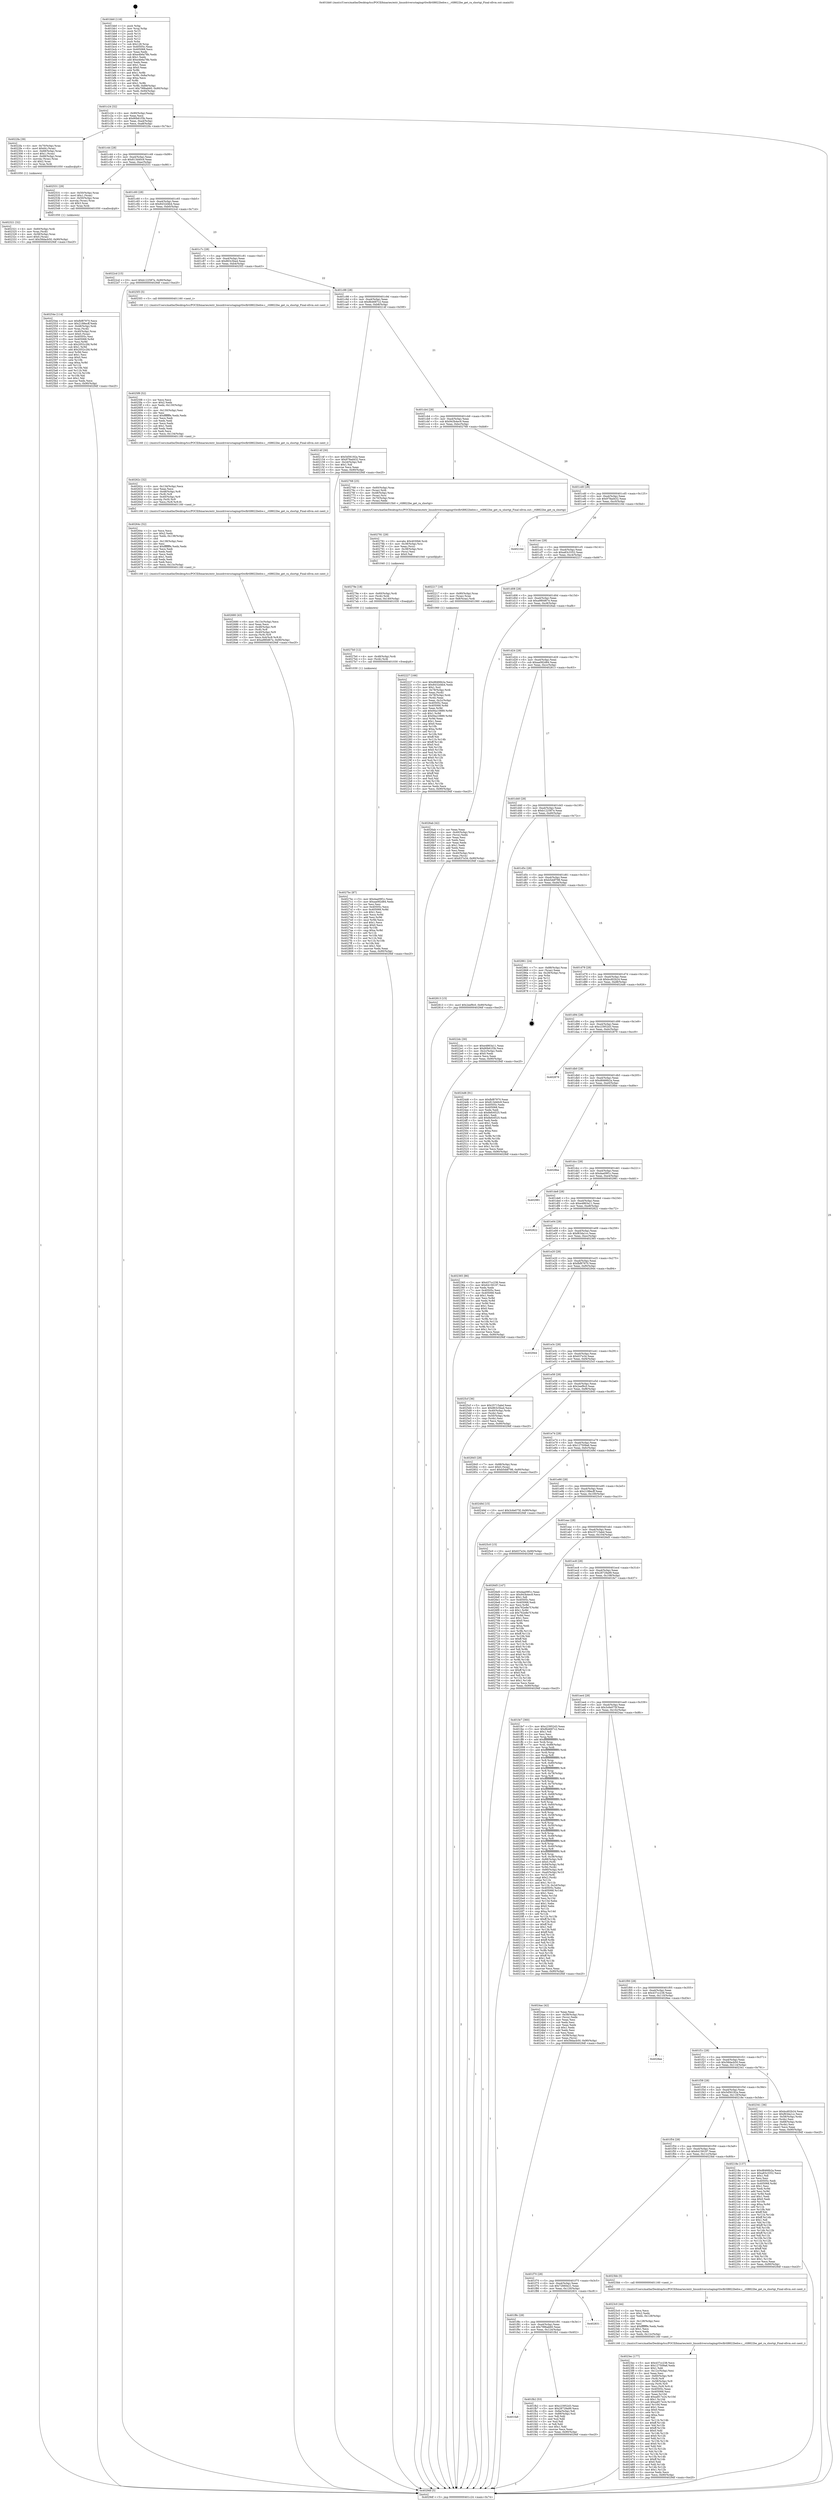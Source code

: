 digraph "0x401bb0" {
  label = "0x401bb0 (/mnt/c/Users/mathe/Desktop/tcc/POCII/binaries/extr_linuxdriversstagingrtlwifirtl8822behw.c__rtl8822be_get_ra_shortgi_Final-ollvm.out::main(0))"
  labelloc = "t"
  node[shape=record]

  Entry [label="",width=0.3,height=0.3,shape=circle,fillcolor=black,style=filled]
  "0x401c24" [label="{
     0x401c24 [32]\l
     | [instrs]\l
     &nbsp;&nbsp;0x401c24 \<+6\>: mov -0x90(%rbp),%eax\l
     &nbsp;&nbsp;0x401c2a \<+2\>: mov %eax,%ecx\l
     &nbsp;&nbsp;0x401c2c \<+6\>: sub $0x80b61f3b,%ecx\l
     &nbsp;&nbsp;0x401c32 \<+6\>: mov %eax,-0xa4(%rbp)\l
     &nbsp;&nbsp;0x401c38 \<+6\>: mov %ecx,-0xa8(%rbp)\l
     &nbsp;&nbsp;0x401c3e \<+6\>: je 00000000004022fa \<main+0x74a\>\l
  }"]
  "0x4022fa" [label="{
     0x4022fa [39]\l
     | [instrs]\l
     &nbsp;&nbsp;0x4022fa \<+4\>: mov -0x70(%rbp),%rax\l
     &nbsp;&nbsp;0x4022fe \<+6\>: movl $0x64,(%rax)\l
     &nbsp;&nbsp;0x402304 \<+4\>: mov -0x68(%rbp),%rax\l
     &nbsp;&nbsp;0x402308 \<+6\>: movl $0x1,(%rax)\l
     &nbsp;&nbsp;0x40230e \<+4\>: mov -0x68(%rbp),%rax\l
     &nbsp;&nbsp;0x402312 \<+3\>: movslq (%rax),%rax\l
     &nbsp;&nbsp;0x402315 \<+4\>: shl $0x2,%rax\l
     &nbsp;&nbsp;0x402319 \<+3\>: mov %rax,%rdi\l
     &nbsp;&nbsp;0x40231c \<+5\>: call 0000000000401050 \<malloc@plt\>\l
     | [calls]\l
     &nbsp;&nbsp;0x401050 \{1\} (unknown)\l
  }"]
  "0x401c44" [label="{
     0x401c44 [28]\l
     | [instrs]\l
     &nbsp;&nbsp;0x401c44 \<+5\>: jmp 0000000000401c49 \<main+0x99\>\l
     &nbsp;&nbsp;0x401c49 \<+6\>: mov -0xa4(%rbp),%eax\l
     &nbsp;&nbsp;0x401c4f \<+5\>: sub $0x813d40c9,%eax\l
     &nbsp;&nbsp;0x401c54 \<+6\>: mov %eax,-0xac(%rbp)\l
     &nbsp;&nbsp;0x401c5a \<+6\>: je 0000000000402531 \<main+0x981\>\l
  }"]
  Exit [label="",width=0.3,height=0.3,shape=circle,fillcolor=black,style=filled,peripheries=2]
  "0x402531" [label="{
     0x402531 [29]\l
     | [instrs]\l
     &nbsp;&nbsp;0x402531 \<+4\>: mov -0x50(%rbp),%rax\l
     &nbsp;&nbsp;0x402535 \<+6\>: movl $0x1,(%rax)\l
     &nbsp;&nbsp;0x40253b \<+4\>: mov -0x50(%rbp),%rax\l
     &nbsp;&nbsp;0x40253f \<+3\>: movslq (%rax),%rax\l
     &nbsp;&nbsp;0x402542 \<+4\>: shl $0x3,%rax\l
     &nbsp;&nbsp;0x402546 \<+3\>: mov %rax,%rdi\l
     &nbsp;&nbsp;0x402549 \<+5\>: call 0000000000401050 \<malloc@plt\>\l
     | [calls]\l
     &nbsp;&nbsp;0x401050 \{1\} (unknown)\l
  }"]
  "0x401c60" [label="{
     0x401c60 [28]\l
     | [instrs]\l
     &nbsp;&nbsp;0x401c60 \<+5\>: jmp 0000000000401c65 \<main+0xb5\>\l
     &nbsp;&nbsp;0x401c65 \<+6\>: mov -0xa4(%rbp),%eax\l
     &nbsp;&nbsp;0x401c6b \<+5\>: sub $0x8432d4b4,%eax\l
     &nbsp;&nbsp;0x401c70 \<+6\>: mov %eax,-0xb0(%rbp)\l
     &nbsp;&nbsp;0x401c76 \<+6\>: je 00000000004022cd \<main+0x71d\>\l
  }"]
  "0x4027bc" [label="{
     0x4027bc [87]\l
     | [instrs]\l
     &nbsp;&nbsp;0x4027bc \<+5\>: mov $0xdaa09f1c,%eax\l
     &nbsp;&nbsp;0x4027c1 \<+5\>: mov $0xaa082d84,%edx\l
     &nbsp;&nbsp;0x4027c6 \<+2\>: xor %esi,%esi\l
     &nbsp;&nbsp;0x4027c8 \<+7\>: mov 0x40505c,%ecx\l
     &nbsp;&nbsp;0x4027cf \<+8\>: mov 0x405068,%r8d\l
     &nbsp;&nbsp;0x4027d7 \<+3\>: sub $0x1,%esi\l
     &nbsp;&nbsp;0x4027da \<+3\>: mov %ecx,%r9d\l
     &nbsp;&nbsp;0x4027dd \<+3\>: add %esi,%r9d\l
     &nbsp;&nbsp;0x4027e0 \<+4\>: imul %r9d,%ecx\l
     &nbsp;&nbsp;0x4027e4 \<+3\>: and $0x1,%ecx\l
     &nbsp;&nbsp;0x4027e7 \<+3\>: cmp $0x0,%ecx\l
     &nbsp;&nbsp;0x4027ea \<+4\>: sete %r10b\l
     &nbsp;&nbsp;0x4027ee \<+4\>: cmp $0xa,%r8d\l
     &nbsp;&nbsp;0x4027f2 \<+4\>: setl %r11b\l
     &nbsp;&nbsp;0x4027f6 \<+3\>: mov %r10b,%bl\l
     &nbsp;&nbsp;0x4027f9 \<+3\>: and %r11b,%bl\l
     &nbsp;&nbsp;0x4027fc \<+3\>: xor %r11b,%r10b\l
     &nbsp;&nbsp;0x4027ff \<+3\>: or %r10b,%bl\l
     &nbsp;&nbsp;0x402802 \<+3\>: test $0x1,%bl\l
     &nbsp;&nbsp;0x402805 \<+3\>: cmovne %edx,%eax\l
     &nbsp;&nbsp;0x402808 \<+6\>: mov %eax,-0x90(%rbp)\l
     &nbsp;&nbsp;0x40280e \<+5\>: jmp 00000000004029df \<main+0xe2f\>\l
  }"]
  "0x4022cd" [label="{
     0x4022cd [15]\l
     | [instrs]\l
     &nbsp;&nbsp;0x4022cd \<+10\>: movl $0xb122587e,-0x90(%rbp)\l
     &nbsp;&nbsp;0x4022d7 \<+5\>: jmp 00000000004029df \<main+0xe2f\>\l
  }"]
  "0x401c7c" [label="{
     0x401c7c [28]\l
     | [instrs]\l
     &nbsp;&nbsp;0x401c7c \<+5\>: jmp 0000000000401c81 \<main+0xd1\>\l
     &nbsp;&nbsp;0x401c81 \<+6\>: mov -0xa4(%rbp),%eax\l
     &nbsp;&nbsp;0x401c87 \<+5\>: sub $0x863c5ba4,%eax\l
     &nbsp;&nbsp;0x401c8c \<+6\>: mov %eax,-0xb4(%rbp)\l
     &nbsp;&nbsp;0x401c92 \<+6\>: je 00000000004025f3 \<main+0xa43\>\l
  }"]
  "0x4027b0" [label="{
     0x4027b0 [12]\l
     | [instrs]\l
     &nbsp;&nbsp;0x4027b0 \<+4\>: mov -0x48(%rbp),%rdi\l
     &nbsp;&nbsp;0x4027b4 \<+3\>: mov (%rdi),%rdi\l
     &nbsp;&nbsp;0x4027b7 \<+5\>: call 0000000000401030 \<free@plt\>\l
     | [calls]\l
     &nbsp;&nbsp;0x401030 \{1\} (unknown)\l
  }"]
  "0x4025f3" [label="{
     0x4025f3 [5]\l
     | [instrs]\l
     &nbsp;&nbsp;0x4025f3 \<+5\>: call 0000000000401160 \<next_i\>\l
     | [calls]\l
     &nbsp;&nbsp;0x401160 \{1\} (/mnt/c/Users/mathe/Desktop/tcc/POCII/binaries/extr_linuxdriversstagingrtlwifirtl8822behw.c__rtl8822be_get_ra_shortgi_Final-ollvm.out::next_i)\l
  }"]
  "0x401c98" [label="{
     0x401c98 [28]\l
     | [instrs]\l
     &nbsp;&nbsp;0x401c98 \<+5\>: jmp 0000000000401c9d \<main+0xed\>\l
     &nbsp;&nbsp;0x401c9d \<+6\>: mov -0xa4(%rbp),%eax\l
     &nbsp;&nbsp;0x401ca3 \<+5\>: sub $0x8b4687c2,%eax\l
     &nbsp;&nbsp;0x401ca8 \<+6\>: mov %eax,-0xb8(%rbp)\l
     &nbsp;&nbsp;0x401cae \<+6\>: je 000000000040214f \<main+0x59f\>\l
  }"]
  "0x40279e" [label="{
     0x40279e [18]\l
     | [instrs]\l
     &nbsp;&nbsp;0x40279e \<+4\>: mov -0x60(%rbp),%rdi\l
     &nbsp;&nbsp;0x4027a2 \<+3\>: mov (%rdi),%rdi\l
     &nbsp;&nbsp;0x4027a5 \<+6\>: mov %eax,-0x140(%rbp)\l
     &nbsp;&nbsp;0x4027ab \<+5\>: call 0000000000401030 \<free@plt\>\l
     | [calls]\l
     &nbsp;&nbsp;0x401030 \{1\} (unknown)\l
  }"]
  "0x40214f" [label="{
     0x40214f [30]\l
     | [instrs]\l
     &nbsp;&nbsp;0x40214f \<+5\>: mov $0x5d56192a,%eax\l
     &nbsp;&nbsp;0x402154 \<+5\>: mov $0x978ad432,%ecx\l
     &nbsp;&nbsp;0x402159 \<+3\>: mov -0x2d(%rbp),%dl\l
     &nbsp;&nbsp;0x40215c \<+3\>: test $0x1,%dl\l
     &nbsp;&nbsp;0x40215f \<+3\>: cmovne %ecx,%eax\l
     &nbsp;&nbsp;0x402162 \<+6\>: mov %eax,-0x90(%rbp)\l
     &nbsp;&nbsp;0x402168 \<+5\>: jmp 00000000004029df \<main+0xe2f\>\l
  }"]
  "0x401cb4" [label="{
     0x401cb4 [28]\l
     | [instrs]\l
     &nbsp;&nbsp;0x401cb4 \<+5\>: jmp 0000000000401cb9 \<main+0x109\>\l
     &nbsp;&nbsp;0x401cb9 \<+6\>: mov -0xa4(%rbp),%eax\l
     &nbsp;&nbsp;0x401cbf \<+5\>: sub $0x943b4ec9,%eax\l
     &nbsp;&nbsp;0x401cc4 \<+6\>: mov %eax,-0xbc(%rbp)\l
     &nbsp;&nbsp;0x401cca \<+6\>: je 0000000000402768 \<main+0xbb8\>\l
  }"]
  "0x402781" [label="{
     0x402781 [29]\l
     | [instrs]\l
     &nbsp;&nbsp;0x402781 \<+10\>: movabs $0x4030b6,%rdi\l
     &nbsp;&nbsp;0x40278b \<+4\>: mov -0x38(%rbp),%rsi\l
     &nbsp;&nbsp;0x40278f \<+2\>: mov %eax,(%rsi)\l
     &nbsp;&nbsp;0x402791 \<+4\>: mov -0x38(%rbp),%rsi\l
     &nbsp;&nbsp;0x402795 \<+2\>: mov (%rsi),%esi\l
     &nbsp;&nbsp;0x402797 \<+2\>: mov $0x0,%al\l
     &nbsp;&nbsp;0x402799 \<+5\>: call 0000000000401040 \<printf@plt\>\l
     | [calls]\l
     &nbsp;&nbsp;0x401040 \{1\} (unknown)\l
  }"]
  "0x402768" [label="{
     0x402768 [25]\l
     | [instrs]\l
     &nbsp;&nbsp;0x402768 \<+4\>: mov -0x60(%rbp),%rax\l
     &nbsp;&nbsp;0x40276c \<+3\>: mov (%rax),%rdi\l
     &nbsp;&nbsp;0x40276f \<+4\>: mov -0x48(%rbp),%rax\l
     &nbsp;&nbsp;0x402773 \<+3\>: mov (%rax),%rsi\l
     &nbsp;&nbsp;0x402776 \<+4\>: mov -0x70(%rbp),%rax\l
     &nbsp;&nbsp;0x40277a \<+2\>: mov (%rax),%edx\l
     &nbsp;&nbsp;0x40277c \<+5\>: call 00000000004015b0 \<_rtl8822be_get_ra_shortgi\>\l
     | [calls]\l
     &nbsp;&nbsp;0x4015b0 \{1\} (/mnt/c/Users/mathe/Desktop/tcc/POCII/binaries/extr_linuxdriversstagingrtlwifirtl8822behw.c__rtl8822be_get_ra_shortgi_Final-ollvm.out::_rtl8822be_get_ra_shortgi)\l
  }"]
  "0x401cd0" [label="{
     0x401cd0 [28]\l
     | [instrs]\l
     &nbsp;&nbsp;0x401cd0 \<+5\>: jmp 0000000000401cd5 \<main+0x125\>\l
     &nbsp;&nbsp;0x401cd5 \<+6\>: mov -0xa4(%rbp),%eax\l
     &nbsp;&nbsp;0x401cdb \<+5\>: sub $0x978ad432,%eax\l
     &nbsp;&nbsp;0x401ce0 \<+6\>: mov %eax,-0xc0(%rbp)\l
     &nbsp;&nbsp;0x401ce6 \<+6\>: je 000000000040216d \<main+0x5bd\>\l
  }"]
  "0x402680" [label="{
     0x402680 [43]\l
     | [instrs]\l
     &nbsp;&nbsp;0x402680 \<+6\>: mov -0x13c(%rbp),%ecx\l
     &nbsp;&nbsp;0x402686 \<+3\>: imul %eax,%ecx\l
     &nbsp;&nbsp;0x402689 \<+4\>: mov -0x48(%rbp),%r8\l
     &nbsp;&nbsp;0x40268d \<+3\>: mov (%r8),%r8\l
     &nbsp;&nbsp;0x402690 \<+4\>: mov -0x40(%rbp),%r9\l
     &nbsp;&nbsp;0x402694 \<+3\>: movslq (%r9),%r9\l
     &nbsp;&nbsp;0x402697 \<+5\>: mov %ecx,0x4(%r8,%r9,8)\l
     &nbsp;&nbsp;0x40269c \<+10\>: movl $0xa980d67e,-0x90(%rbp)\l
     &nbsp;&nbsp;0x4026a6 \<+5\>: jmp 00000000004029df \<main+0xe2f\>\l
  }"]
  "0x40216d" [label="{
     0x40216d\l
  }", style=dashed]
  "0x401cec" [label="{
     0x401cec [28]\l
     | [instrs]\l
     &nbsp;&nbsp;0x401cec \<+5\>: jmp 0000000000401cf1 \<main+0x141\>\l
     &nbsp;&nbsp;0x401cf1 \<+6\>: mov -0xa4(%rbp),%eax\l
     &nbsp;&nbsp;0x401cf7 \<+5\>: sub $0xa83c3352,%eax\l
     &nbsp;&nbsp;0x401cfc \<+6\>: mov %eax,-0xc4(%rbp)\l
     &nbsp;&nbsp;0x401d02 \<+6\>: je 0000000000402217 \<main+0x667\>\l
  }"]
  "0x40264c" [label="{
     0x40264c [52]\l
     | [instrs]\l
     &nbsp;&nbsp;0x40264c \<+2\>: xor %ecx,%ecx\l
     &nbsp;&nbsp;0x40264e \<+5\>: mov $0x2,%edx\l
     &nbsp;&nbsp;0x402653 \<+6\>: mov %edx,-0x138(%rbp)\l
     &nbsp;&nbsp;0x402659 \<+1\>: cltd\l
     &nbsp;&nbsp;0x40265a \<+6\>: mov -0x138(%rbp),%esi\l
     &nbsp;&nbsp;0x402660 \<+2\>: idiv %esi\l
     &nbsp;&nbsp;0x402662 \<+6\>: imul $0xfffffffe,%edx,%edx\l
     &nbsp;&nbsp;0x402668 \<+2\>: mov %ecx,%edi\l
     &nbsp;&nbsp;0x40266a \<+2\>: sub %edx,%edi\l
     &nbsp;&nbsp;0x40266c \<+2\>: mov %ecx,%edx\l
     &nbsp;&nbsp;0x40266e \<+3\>: sub $0x1,%edx\l
     &nbsp;&nbsp;0x402671 \<+2\>: add %edx,%edi\l
     &nbsp;&nbsp;0x402673 \<+2\>: sub %edi,%ecx\l
     &nbsp;&nbsp;0x402675 \<+6\>: mov %ecx,-0x13c(%rbp)\l
     &nbsp;&nbsp;0x40267b \<+5\>: call 0000000000401160 \<next_i\>\l
     | [calls]\l
     &nbsp;&nbsp;0x401160 \{1\} (/mnt/c/Users/mathe/Desktop/tcc/POCII/binaries/extr_linuxdriversstagingrtlwifirtl8822behw.c__rtl8822be_get_ra_shortgi_Final-ollvm.out::next_i)\l
  }"]
  "0x402217" [label="{
     0x402217 [16]\l
     | [instrs]\l
     &nbsp;&nbsp;0x402217 \<+4\>: mov -0x80(%rbp),%rax\l
     &nbsp;&nbsp;0x40221b \<+3\>: mov (%rax),%rax\l
     &nbsp;&nbsp;0x40221e \<+4\>: mov 0x8(%rax),%rdi\l
     &nbsp;&nbsp;0x402222 \<+5\>: call 0000000000401060 \<atoi@plt\>\l
     | [calls]\l
     &nbsp;&nbsp;0x401060 \{1\} (unknown)\l
  }"]
  "0x401d08" [label="{
     0x401d08 [28]\l
     | [instrs]\l
     &nbsp;&nbsp;0x401d08 \<+5\>: jmp 0000000000401d0d \<main+0x15d\>\l
     &nbsp;&nbsp;0x401d0d \<+6\>: mov -0xa4(%rbp),%eax\l
     &nbsp;&nbsp;0x401d13 \<+5\>: sub $0xa980d67e,%eax\l
     &nbsp;&nbsp;0x401d18 \<+6\>: mov %eax,-0xc8(%rbp)\l
     &nbsp;&nbsp;0x401d1e \<+6\>: je 00000000004026ab \<main+0xafb\>\l
  }"]
  "0x40262c" [label="{
     0x40262c [32]\l
     | [instrs]\l
     &nbsp;&nbsp;0x40262c \<+6\>: mov -0x134(%rbp),%ecx\l
     &nbsp;&nbsp;0x402632 \<+3\>: imul %eax,%ecx\l
     &nbsp;&nbsp;0x402635 \<+4\>: mov -0x48(%rbp),%r8\l
     &nbsp;&nbsp;0x402639 \<+3\>: mov (%r8),%r8\l
     &nbsp;&nbsp;0x40263c \<+4\>: mov -0x40(%rbp),%r9\l
     &nbsp;&nbsp;0x402640 \<+3\>: movslq (%r9),%r9\l
     &nbsp;&nbsp;0x402643 \<+4\>: mov %ecx,(%r8,%r9,8)\l
     &nbsp;&nbsp;0x402647 \<+5\>: call 0000000000401160 \<next_i\>\l
     | [calls]\l
     &nbsp;&nbsp;0x401160 \{1\} (/mnt/c/Users/mathe/Desktop/tcc/POCII/binaries/extr_linuxdriversstagingrtlwifirtl8822behw.c__rtl8822be_get_ra_shortgi_Final-ollvm.out::next_i)\l
  }"]
  "0x4026ab" [label="{
     0x4026ab [42]\l
     | [instrs]\l
     &nbsp;&nbsp;0x4026ab \<+2\>: xor %eax,%eax\l
     &nbsp;&nbsp;0x4026ad \<+4\>: mov -0x40(%rbp),%rcx\l
     &nbsp;&nbsp;0x4026b1 \<+2\>: mov (%rcx),%edx\l
     &nbsp;&nbsp;0x4026b3 \<+2\>: mov %eax,%esi\l
     &nbsp;&nbsp;0x4026b5 \<+2\>: sub %edx,%esi\l
     &nbsp;&nbsp;0x4026b7 \<+2\>: mov %eax,%edx\l
     &nbsp;&nbsp;0x4026b9 \<+3\>: sub $0x1,%edx\l
     &nbsp;&nbsp;0x4026bc \<+2\>: add %edx,%esi\l
     &nbsp;&nbsp;0x4026be \<+2\>: sub %esi,%eax\l
     &nbsp;&nbsp;0x4026c0 \<+4\>: mov -0x40(%rbp),%rcx\l
     &nbsp;&nbsp;0x4026c4 \<+2\>: mov %eax,(%rcx)\l
     &nbsp;&nbsp;0x4026c6 \<+10\>: movl $0x637e34,-0x90(%rbp)\l
     &nbsp;&nbsp;0x4026d0 \<+5\>: jmp 00000000004029df \<main+0xe2f\>\l
  }"]
  "0x401d24" [label="{
     0x401d24 [28]\l
     | [instrs]\l
     &nbsp;&nbsp;0x401d24 \<+5\>: jmp 0000000000401d29 \<main+0x179\>\l
     &nbsp;&nbsp;0x401d29 \<+6\>: mov -0xa4(%rbp),%eax\l
     &nbsp;&nbsp;0x401d2f \<+5\>: sub $0xaa082d84,%eax\l
     &nbsp;&nbsp;0x401d34 \<+6\>: mov %eax,-0xcc(%rbp)\l
     &nbsp;&nbsp;0x401d3a \<+6\>: je 0000000000402813 \<main+0xc63\>\l
  }"]
  "0x4025f8" [label="{
     0x4025f8 [52]\l
     | [instrs]\l
     &nbsp;&nbsp;0x4025f8 \<+2\>: xor %ecx,%ecx\l
     &nbsp;&nbsp;0x4025fa \<+5\>: mov $0x2,%edx\l
     &nbsp;&nbsp;0x4025ff \<+6\>: mov %edx,-0x130(%rbp)\l
     &nbsp;&nbsp;0x402605 \<+1\>: cltd\l
     &nbsp;&nbsp;0x402606 \<+6\>: mov -0x130(%rbp),%esi\l
     &nbsp;&nbsp;0x40260c \<+2\>: idiv %esi\l
     &nbsp;&nbsp;0x40260e \<+6\>: imul $0xfffffffe,%edx,%edx\l
     &nbsp;&nbsp;0x402614 \<+2\>: mov %ecx,%edi\l
     &nbsp;&nbsp;0x402616 \<+2\>: sub %edx,%edi\l
     &nbsp;&nbsp;0x402618 \<+2\>: mov %ecx,%edx\l
     &nbsp;&nbsp;0x40261a \<+3\>: sub $0x1,%edx\l
     &nbsp;&nbsp;0x40261d \<+2\>: add %edx,%edi\l
     &nbsp;&nbsp;0x40261f \<+2\>: sub %edi,%ecx\l
     &nbsp;&nbsp;0x402621 \<+6\>: mov %ecx,-0x134(%rbp)\l
     &nbsp;&nbsp;0x402627 \<+5\>: call 0000000000401160 \<next_i\>\l
     | [calls]\l
     &nbsp;&nbsp;0x401160 \{1\} (/mnt/c/Users/mathe/Desktop/tcc/POCII/binaries/extr_linuxdriversstagingrtlwifirtl8822behw.c__rtl8822be_get_ra_shortgi_Final-ollvm.out::next_i)\l
  }"]
  "0x402813" [label="{
     0x402813 [15]\l
     | [instrs]\l
     &nbsp;&nbsp;0x402813 \<+10\>: movl $0x2eef9c0,-0x90(%rbp)\l
     &nbsp;&nbsp;0x40281d \<+5\>: jmp 00000000004029df \<main+0xe2f\>\l
  }"]
  "0x401d40" [label="{
     0x401d40 [28]\l
     | [instrs]\l
     &nbsp;&nbsp;0x401d40 \<+5\>: jmp 0000000000401d45 \<main+0x195\>\l
     &nbsp;&nbsp;0x401d45 \<+6\>: mov -0xa4(%rbp),%eax\l
     &nbsp;&nbsp;0x401d4b \<+5\>: sub $0xb122587e,%eax\l
     &nbsp;&nbsp;0x401d50 \<+6\>: mov %eax,-0xd0(%rbp)\l
     &nbsp;&nbsp;0x401d56 \<+6\>: je 00000000004022dc \<main+0x72c\>\l
  }"]
  "0x40254e" [label="{
     0x40254e [114]\l
     | [instrs]\l
     &nbsp;&nbsp;0x40254e \<+5\>: mov $0xfbf87970,%ecx\l
     &nbsp;&nbsp;0x402553 \<+5\>: mov $0x2188ecff,%edx\l
     &nbsp;&nbsp;0x402558 \<+4\>: mov -0x48(%rbp),%rdi\l
     &nbsp;&nbsp;0x40255c \<+3\>: mov %rax,(%rdi)\l
     &nbsp;&nbsp;0x40255f \<+4\>: mov -0x40(%rbp),%rax\l
     &nbsp;&nbsp;0x402563 \<+6\>: movl $0x0,(%rax)\l
     &nbsp;&nbsp;0x402569 \<+7\>: mov 0x40505c,%esi\l
     &nbsp;&nbsp;0x402570 \<+8\>: mov 0x405068,%r8d\l
     &nbsp;&nbsp;0x402578 \<+3\>: mov %esi,%r9d\l
     &nbsp;&nbsp;0x40257b \<+7\>: sub $0x2052c2fd,%r9d\l
     &nbsp;&nbsp;0x402582 \<+4\>: sub $0x1,%r9d\l
     &nbsp;&nbsp;0x402586 \<+7\>: add $0x2052c2fd,%r9d\l
     &nbsp;&nbsp;0x40258d \<+4\>: imul %r9d,%esi\l
     &nbsp;&nbsp;0x402591 \<+3\>: and $0x1,%esi\l
     &nbsp;&nbsp;0x402594 \<+3\>: cmp $0x0,%esi\l
     &nbsp;&nbsp;0x402597 \<+4\>: sete %r10b\l
     &nbsp;&nbsp;0x40259b \<+4\>: cmp $0xa,%r8d\l
     &nbsp;&nbsp;0x40259f \<+4\>: setl %r11b\l
     &nbsp;&nbsp;0x4025a3 \<+3\>: mov %r10b,%bl\l
     &nbsp;&nbsp;0x4025a6 \<+3\>: and %r11b,%bl\l
     &nbsp;&nbsp;0x4025a9 \<+3\>: xor %r11b,%r10b\l
     &nbsp;&nbsp;0x4025ac \<+3\>: or %r10b,%bl\l
     &nbsp;&nbsp;0x4025af \<+3\>: test $0x1,%bl\l
     &nbsp;&nbsp;0x4025b2 \<+3\>: cmovne %edx,%ecx\l
     &nbsp;&nbsp;0x4025b5 \<+6\>: mov %ecx,-0x90(%rbp)\l
     &nbsp;&nbsp;0x4025bb \<+5\>: jmp 00000000004029df \<main+0xe2f\>\l
  }"]
  "0x4022dc" [label="{
     0x4022dc [30]\l
     | [instrs]\l
     &nbsp;&nbsp;0x4022dc \<+5\>: mov $0xe4863a11,%eax\l
     &nbsp;&nbsp;0x4022e1 \<+5\>: mov $0x80b61f3b,%ecx\l
     &nbsp;&nbsp;0x4022e6 \<+3\>: mov -0x2c(%rbp),%edx\l
     &nbsp;&nbsp;0x4022e9 \<+3\>: cmp $0x0,%edx\l
     &nbsp;&nbsp;0x4022ec \<+3\>: cmove %ecx,%eax\l
     &nbsp;&nbsp;0x4022ef \<+6\>: mov %eax,-0x90(%rbp)\l
     &nbsp;&nbsp;0x4022f5 \<+5\>: jmp 00000000004029df \<main+0xe2f\>\l
  }"]
  "0x401d5c" [label="{
     0x401d5c [28]\l
     | [instrs]\l
     &nbsp;&nbsp;0x401d5c \<+5\>: jmp 0000000000401d61 \<main+0x1b1\>\l
     &nbsp;&nbsp;0x401d61 \<+6\>: mov -0xa4(%rbp),%eax\l
     &nbsp;&nbsp;0x401d67 \<+5\>: sub $0xb5ddf798,%eax\l
     &nbsp;&nbsp;0x401d6c \<+6\>: mov %eax,-0xd4(%rbp)\l
     &nbsp;&nbsp;0x401d72 \<+6\>: je 0000000000402861 \<main+0xcb1\>\l
  }"]
  "0x4023ec" [label="{
     0x4023ec [177]\l
     | [instrs]\l
     &nbsp;&nbsp;0x4023ec \<+5\>: mov $0x437cc238,%ecx\l
     &nbsp;&nbsp;0x4023f1 \<+5\>: mov $0x127509a6,%edx\l
     &nbsp;&nbsp;0x4023f6 \<+3\>: mov $0x1,%dil\l
     &nbsp;&nbsp;0x4023f9 \<+6\>: mov -0x12c(%rbp),%esi\l
     &nbsp;&nbsp;0x4023ff \<+3\>: imul %eax,%esi\l
     &nbsp;&nbsp;0x402402 \<+4\>: mov -0x60(%rbp),%r8\l
     &nbsp;&nbsp;0x402406 \<+3\>: mov (%r8),%r8\l
     &nbsp;&nbsp;0x402409 \<+4\>: mov -0x58(%rbp),%r9\l
     &nbsp;&nbsp;0x40240d \<+3\>: movslq (%r9),%r9\l
     &nbsp;&nbsp;0x402410 \<+4\>: mov %esi,(%r8,%r9,4)\l
     &nbsp;&nbsp;0x402414 \<+7\>: mov 0x40505c,%eax\l
     &nbsp;&nbsp;0x40241b \<+7\>: mov 0x405068,%esi\l
     &nbsp;&nbsp;0x402422 \<+3\>: mov %eax,%r10d\l
     &nbsp;&nbsp;0x402425 \<+7\>: add $0xadf17e24,%r10d\l
     &nbsp;&nbsp;0x40242c \<+4\>: sub $0x1,%r10d\l
     &nbsp;&nbsp;0x402430 \<+7\>: sub $0xadf17e24,%r10d\l
     &nbsp;&nbsp;0x402437 \<+4\>: imul %r10d,%eax\l
     &nbsp;&nbsp;0x40243b \<+3\>: and $0x1,%eax\l
     &nbsp;&nbsp;0x40243e \<+3\>: cmp $0x0,%eax\l
     &nbsp;&nbsp;0x402441 \<+4\>: sete %r11b\l
     &nbsp;&nbsp;0x402445 \<+3\>: cmp $0xa,%esi\l
     &nbsp;&nbsp;0x402448 \<+3\>: setl %bl\l
     &nbsp;&nbsp;0x40244b \<+3\>: mov %r11b,%r14b\l
     &nbsp;&nbsp;0x40244e \<+4\>: xor $0xff,%r14b\l
     &nbsp;&nbsp;0x402452 \<+3\>: mov %bl,%r15b\l
     &nbsp;&nbsp;0x402455 \<+4\>: xor $0xff,%r15b\l
     &nbsp;&nbsp;0x402459 \<+4\>: xor $0x0,%dil\l
     &nbsp;&nbsp;0x40245d \<+3\>: mov %r14b,%r12b\l
     &nbsp;&nbsp;0x402460 \<+4\>: and $0x0,%r12b\l
     &nbsp;&nbsp;0x402464 \<+3\>: and %dil,%r11b\l
     &nbsp;&nbsp;0x402467 \<+3\>: mov %r15b,%r13b\l
     &nbsp;&nbsp;0x40246a \<+4\>: and $0x0,%r13b\l
     &nbsp;&nbsp;0x40246e \<+3\>: and %dil,%bl\l
     &nbsp;&nbsp;0x402471 \<+3\>: or %r11b,%r12b\l
     &nbsp;&nbsp;0x402474 \<+3\>: or %bl,%r13b\l
     &nbsp;&nbsp;0x402477 \<+3\>: xor %r13b,%r12b\l
     &nbsp;&nbsp;0x40247a \<+3\>: or %r15b,%r14b\l
     &nbsp;&nbsp;0x40247d \<+4\>: xor $0xff,%r14b\l
     &nbsp;&nbsp;0x402481 \<+4\>: or $0x0,%dil\l
     &nbsp;&nbsp;0x402485 \<+3\>: and %dil,%r14b\l
     &nbsp;&nbsp;0x402488 \<+3\>: or %r14b,%r12b\l
     &nbsp;&nbsp;0x40248b \<+4\>: test $0x1,%r12b\l
     &nbsp;&nbsp;0x40248f \<+3\>: cmovne %edx,%ecx\l
     &nbsp;&nbsp;0x402492 \<+6\>: mov %ecx,-0x90(%rbp)\l
     &nbsp;&nbsp;0x402498 \<+5\>: jmp 00000000004029df \<main+0xe2f\>\l
  }"]
  "0x402861" [label="{
     0x402861 [24]\l
     | [instrs]\l
     &nbsp;&nbsp;0x402861 \<+7\>: mov -0x88(%rbp),%rax\l
     &nbsp;&nbsp;0x402868 \<+2\>: mov (%rax),%eax\l
     &nbsp;&nbsp;0x40286a \<+4\>: lea -0x28(%rbp),%rsp\l
     &nbsp;&nbsp;0x40286e \<+1\>: pop %rbx\l
     &nbsp;&nbsp;0x40286f \<+2\>: pop %r12\l
     &nbsp;&nbsp;0x402871 \<+2\>: pop %r13\l
     &nbsp;&nbsp;0x402873 \<+2\>: pop %r14\l
     &nbsp;&nbsp;0x402875 \<+2\>: pop %r15\l
     &nbsp;&nbsp;0x402877 \<+1\>: pop %rbp\l
     &nbsp;&nbsp;0x402878 \<+1\>: ret\l
  }"]
  "0x401d78" [label="{
     0x401d78 [28]\l
     | [instrs]\l
     &nbsp;&nbsp;0x401d78 \<+5\>: jmp 0000000000401d7d \<main+0x1cd\>\l
     &nbsp;&nbsp;0x401d7d \<+6\>: mov -0xa4(%rbp),%eax\l
     &nbsp;&nbsp;0x401d83 \<+5\>: sub $0xbcd02b24,%eax\l
     &nbsp;&nbsp;0x401d88 \<+6\>: mov %eax,-0xd8(%rbp)\l
     &nbsp;&nbsp;0x401d8e \<+6\>: je 00000000004024d6 \<main+0x926\>\l
  }"]
  "0x4023c0" [label="{
     0x4023c0 [44]\l
     | [instrs]\l
     &nbsp;&nbsp;0x4023c0 \<+2\>: xor %ecx,%ecx\l
     &nbsp;&nbsp;0x4023c2 \<+5\>: mov $0x2,%edx\l
     &nbsp;&nbsp;0x4023c7 \<+6\>: mov %edx,-0x128(%rbp)\l
     &nbsp;&nbsp;0x4023cd \<+1\>: cltd\l
     &nbsp;&nbsp;0x4023ce \<+6\>: mov -0x128(%rbp),%esi\l
     &nbsp;&nbsp;0x4023d4 \<+2\>: idiv %esi\l
     &nbsp;&nbsp;0x4023d6 \<+6\>: imul $0xfffffffe,%edx,%edx\l
     &nbsp;&nbsp;0x4023dc \<+3\>: sub $0x1,%ecx\l
     &nbsp;&nbsp;0x4023df \<+2\>: sub %ecx,%edx\l
     &nbsp;&nbsp;0x4023e1 \<+6\>: mov %edx,-0x12c(%rbp)\l
     &nbsp;&nbsp;0x4023e7 \<+5\>: call 0000000000401160 \<next_i\>\l
     | [calls]\l
     &nbsp;&nbsp;0x401160 \{1\} (/mnt/c/Users/mathe/Desktop/tcc/POCII/binaries/extr_linuxdriversstagingrtlwifirtl8822behw.c__rtl8822be_get_ra_shortgi_Final-ollvm.out::next_i)\l
  }"]
  "0x4024d6" [label="{
     0x4024d6 [91]\l
     | [instrs]\l
     &nbsp;&nbsp;0x4024d6 \<+5\>: mov $0xfbf87970,%eax\l
     &nbsp;&nbsp;0x4024db \<+5\>: mov $0x813d40c9,%ecx\l
     &nbsp;&nbsp;0x4024e0 \<+7\>: mov 0x40505c,%edx\l
     &nbsp;&nbsp;0x4024e7 \<+7\>: mov 0x405068,%esi\l
     &nbsp;&nbsp;0x4024ee \<+2\>: mov %edx,%edi\l
     &nbsp;&nbsp;0x4024f0 \<+6\>: sub $0x8efc6525,%edi\l
     &nbsp;&nbsp;0x4024f6 \<+3\>: sub $0x1,%edi\l
     &nbsp;&nbsp;0x4024f9 \<+6\>: add $0x8efc6525,%edi\l
     &nbsp;&nbsp;0x4024ff \<+3\>: imul %edi,%edx\l
     &nbsp;&nbsp;0x402502 \<+3\>: and $0x1,%edx\l
     &nbsp;&nbsp;0x402505 \<+3\>: cmp $0x0,%edx\l
     &nbsp;&nbsp;0x402508 \<+4\>: sete %r8b\l
     &nbsp;&nbsp;0x40250c \<+3\>: cmp $0xa,%esi\l
     &nbsp;&nbsp;0x40250f \<+4\>: setl %r9b\l
     &nbsp;&nbsp;0x402513 \<+3\>: mov %r8b,%r10b\l
     &nbsp;&nbsp;0x402516 \<+3\>: and %r9b,%r10b\l
     &nbsp;&nbsp;0x402519 \<+3\>: xor %r9b,%r8b\l
     &nbsp;&nbsp;0x40251c \<+3\>: or %r8b,%r10b\l
     &nbsp;&nbsp;0x40251f \<+4\>: test $0x1,%r10b\l
     &nbsp;&nbsp;0x402523 \<+3\>: cmovne %ecx,%eax\l
     &nbsp;&nbsp;0x402526 \<+6\>: mov %eax,-0x90(%rbp)\l
     &nbsp;&nbsp;0x40252c \<+5\>: jmp 00000000004029df \<main+0xe2f\>\l
  }"]
  "0x401d94" [label="{
     0x401d94 [28]\l
     | [instrs]\l
     &nbsp;&nbsp;0x401d94 \<+5\>: jmp 0000000000401d99 \<main+0x1e9\>\l
     &nbsp;&nbsp;0x401d99 \<+6\>: mov -0xa4(%rbp),%eax\l
     &nbsp;&nbsp;0x401d9f \<+5\>: sub $0xc23952d3,%eax\l
     &nbsp;&nbsp;0x401da4 \<+6\>: mov %eax,-0xdc(%rbp)\l
     &nbsp;&nbsp;0x401daa \<+6\>: je 0000000000402879 \<main+0xcc9\>\l
  }"]
  "0x402321" [label="{
     0x402321 [32]\l
     | [instrs]\l
     &nbsp;&nbsp;0x402321 \<+4\>: mov -0x60(%rbp),%rdi\l
     &nbsp;&nbsp;0x402325 \<+3\>: mov %rax,(%rdi)\l
     &nbsp;&nbsp;0x402328 \<+4\>: mov -0x58(%rbp),%rax\l
     &nbsp;&nbsp;0x40232c \<+6\>: movl $0x0,(%rax)\l
     &nbsp;&nbsp;0x402332 \<+10\>: movl $0x58dacb50,-0x90(%rbp)\l
     &nbsp;&nbsp;0x40233c \<+5\>: jmp 00000000004029df \<main+0xe2f\>\l
  }"]
  "0x402879" [label="{
     0x402879\l
  }", style=dashed]
  "0x401db0" [label="{
     0x401db0 [28]\l
     | [instrs]\l
     &nbsp;&nbsp;0x401db0 \<+5\>: jmp 0000000000401db5 \<main+0x205\>\l
     &nbsp;&nbsp;0x401db5 \<+6\>: mov -0xa4(%rbp),%eax\l
     &nbsp;&nbsp;0x401dbb \<+5\>: sub $0xd8466b2a,%eax\l
     &nbsp;&nbsp;0x401dc0 \<+6\>: mov %eax,-0xe0(%rbp)\l
     &nbsp;&nbsp;0x401dc6 \<+6\>: je 00000000004028be \<main+0xd0e\>\l
  }"]
  "0x402227" [label="{
     0x402227 [166]\l
     | [instrs]\l
     &nbsp;&nbsp;0x402227 \<+5\>: mov $0xd8466b2a,%ecx\l
     &nbsp;&nbsp;0x40222c \<+5\>: mov $0x8432d4b4,%edx\l
     &nbsp;&nbsp;0x402231 \<+3\>: mov $0x1,%sil\l
     &nbsp;&nbsp;0x402234 \<+4\>: mov -0x78(%rbp),%rdi\l
     &nbsp;&nbsp;0x402238 \<+2\>: mov %eax,(%rdi)\l
     &nbsp;&nbsp;0x40223a \<+4\>: mov -0x78(%rbp),%rdi\l
     &nbsp;&nbsp;0x40223e \<+2\>: mov (%rdi),%eax\l
     &nbsp;&nbsp;0x402240 \<+3\>: mov %eax,-0x2c(%rbp)\l
     &nbsp;&nbsp;0x402243 \<+7\>: mov 0x40505c,%eax\l
     &nbsp;&nbsp;0x40224a \<+8\>: mov 0x405068,%r8d\l
     &nbsp;&nbsp;0x402252 \<+3\>: mov %eax,%r9d\l
     &nbsp;&nbsp;0x402255 \<+7\>: add $0x94a10889,%r9d\l
     &nbsp;&nbsp;0x40225c \<+4\>: sub $0x1,%r9d\l
     &nbsp;&nbsp;0x402260 \<+7\>: sub $0x94a10889,%r9d\l
     &nbsp;&nbsp;0x402267 \<+4\>: imul %r9d,%eax\l
     &nbsp;&nbsp;0x40226b \<+3\>: and $0x1,%eax\l
     &nbsp;&nbsp;0x40226e \<+3\>: cmp $0x0,%eax\l
     &nbsp;&nbsp;0x402271 \<+4\>: sete %r10b\l
     &nbsp;&nbsp;0x402275 \<+4\>: cmp $0xa,%r8d\l
     &nbsp;&nbsp;0x402279 \<+4\>: setl %r11b\l
     &nbsp;&nbsp;0x40227d \<+3\>: mov %r10b,%bl\l
     &nbsp;&nbsp;0x402280 \<+3\>: xor $0xff,%bl\l
     &nbsp;&nbsp;0x402283 \<+3\>: mov %r11b,%r14b\l
     &nbsp;&nbsp;0x402286 \<+4\>: xor $0xff,%r14b\l
     &nbsp;&nbsp;0x40228a \<+4\>: xor $0x0,%sil\l
     &nbsp;&nbsp;0x40228e \<+3\>: mov %bl,%r15b\l
     &nbsp;&nbsp;0x402291 \<+4\>: and $0x0,%r15b\l
     &nbsp;&nbsp;0x402295 \<+3\>: and %sil,%r10b\l
     &nbsp;&nbsp;0x402298 \<+3\>: mov %r14b,%r12b\l
     &nbsp;&nbsp;0x40229b \<+4\>: and $0x0,%r12b\l
     &nbsp;&nbsp;0x40229f \<+3\>: and %sil,%r11b\l
     &nbsp;&nbsp;0x4022a2 \<+3\>: or %r10b,%r15b\l
     &nbsp;&nbsp;0x4022a5 \<+3\>: or %r11b,%r12b\l
     &nbsp;&nbsp;0x4022a8 \<+3\>: xor %r12b,%r15b\l
     &nbsp;&nbsp;0x4022ab \<+3\>: or %r14b,%bl\l
     &nbsp;&nbsp;0x4022ae \<+3\>: xor $0xff,%bl\l
     &nbsp;&nbsp;0x4022b1 \<+4\>: or $0x0,%sil\l
     &nbsp;&nbsp;0x4022b5 \<+3\>: and %sil,%bl\l
     &nbsp;&nbsp;0x4022b8 \<+3\>: or %bl,%r15b\l
     &nbsp;&nbsp;0x4022bb \<+4\>: test $0x1,%r15b\l
     &nbsp;&nbsp;0x4022bf \<+3\>: cmovne %edx,%ecx\l
     &nbsp;&nbsp;0x4022c2 \<+6\>: mov %ecx,-0x90(%rbp)\l
     &nbsp;&nbsp;0x4022c8 \<+5\>: jmp 00000000004029df \<main+0xe2f\>\l
  }"]
  "0x4028be" [label="{
     0x4028be\l
  }", style=dashed]
  "0x401dcc" [label="{
     0x401dcc [28]\l
     | [instrs]\l
     &nbsp;&nbsp;0x401dcc \<+5\>: jmp 0000000000401dd1 \<main+0x221\>\l
     &nbsp;&nbsp;0x401dd1 \<+6\>: mov -0xa4(%rbp),%eax\l
     &nbsp;&nbsp;0x401dd7 \<+5\>: sub $0xdaa09f1c,%eax\l
     &nbsp;&nbsp;0x401ddc \<+6\>: mov %eax,-0xe4(%rbp)\l
     &nbsp;&nbsp;0x401de2 \<+6\>: je 0000000000402981 \<main+0xdd1\>\l
  }"]
  "0x401bb0" [label="{
     0x401bb0 [116]\l
     | [instrs]\l
     &nbsp;&nbsp;0x401bb0 \<+1\>: push %rbp\l
     &nbsp;&nbsp;0x401bb1 \<+3\>: mov %rsp,%rbp\l
     &nbsp;&nbsp;0x401bb4 \<+2\>: push %r15\l
     &nbsp;&nbsp;0x401bb6 \<+2\>: push %r14\l
     &nbsp;&nbsp;0x401bb8 \<+2\>: push %r13\l
     &nbsp;&nbsp;0x401bba \<+2\>: push %r12\l
     &nbsp;&nbsp;0x401bbc \<+1\>: push %rbx\l
     &nbsp;&nbsp;0x401bbd \<+7\>: sub $0x128,%rsp\l
     &nbsp;&nbsp;0x401bc4 \<+7\>: mov 0x40505c,%eax\l
     &nbsp;&nbsp;0x401bcb \<+7\>: mov 0x405068,%ecx\l
     &nbsp;&nbsp;0x401bd2 \<+2\>: mov %eax,%edx\l
     &nbsp;&nbsp;0x401bd4 \<+6\>: sub $0xe4b6a78b,%edx\l
     &nbsp;&nbsp;0x401bda \<+3\>: sub $0x1,%edx\l
     &nbsp;&nbsp;0x401bdd \<+6\>: add $0xe4b6a78b,%edx\l
     &nbsp;&nbsp;0x401be3 \<+3\>: imul %edx,%eax\l
     &nbsp;&nbsp;0x401be6 \<+3\>: and $0x1,%eax\l
     &nbsp;&nbsp;0x401be9 \<+3\>: cmp $0x0,%eax\l
     &nbsp;&nbsp;0x401bec \<+4\>: sete %r8b\l
     &nbsp;&nbsp;0x401bf0 \<+4\>: and $0x1,%r8b\l
     &nbsp;&nbsp;0x401bf4 \<+7\>: mov %r8b,-0x8a(%rbp)\l
     &nbsp;&nbsp;0x401bfb \<+3\>: cmp $0xa,%ecx\l
     &nbsp;&nbsp;0x401bfe \<+4\>: setl %r8b\l
     &nbsp;&nbsp;0x401c02 \<+4\>: and $0x1,%r8b\l
     &nbsp;&nbsp;0x401c06 \<+7\>: mov %r8b,-0x89(%rbp)\l
     &nbsp;&nbsp;0x401c0d \<+10\>: movl $0x799bab60,-0x90(%rbp)\l
     &nbsp;&nbsp;0x401c17 \<+6\>: mov %edi,-0x94(%rbp)\l
     &nbsp;&nbsp;0x401c1d \<+7\>: mov %rsi,-0xa0(%rbp)\l
  }"]
  "0x402981" [label="{
     0x402981\l
  }", style=dashed]
  "0x401de8" [label="{
     0x401de8 [28]\l
     | [instrs]\l
     &nbsp;&nbsp;0x401de8 \<+5\>: jmp 0000000000401ded \<main+0x23d\>\l
     &nbsp;&nbsp;0x401ded \<+6\>: mov -0xa4(%rbp),%eax\l
     &nbsp;&nbsp;0x401df3 \<+5\>: sub $0xe4863a11,%eax\l
     &nbsp;&nbsp;0x401df8 \<+6\>: mov %eax,-0xe8(%rbp)\l
     &nbsp;&nbsp;0x401dfe \<+6\>: je 0000000000402822 \<main+0xc72\>\l
  }"]
  "0x4029df" [label="{
     0x4029df [5]\l
     | [instrs]\l
     &nbsp;&nbsp;0x4029df \<+5\>: jmp 0000000000401c24 \<main+0x74\>\l
  }"]
  "0x402822" [label="{
     0x402822\l
  }", style=dashed]
  "0x401e04" [label="{
     0x401e04 [28]\l
     | [instrs]\l
     &nbsp;&nbsp;0x401e04 \<+5\>: jmp 0000000000401e09 \<main+0x259\>\l
     &nbsp;&nbsp;0x401e09 \<+6\>: mov -0xa4(%rbp),%eax\l
     &nbsp;&nbsp;0x401e0f \<+5\>: sub $0xf63da1cc,%eax\l
     &nbsp;&nbsp;0x401e14 \<+6\>: mov %eax,-0xec(%rbp)\l
     &nbsp;&nbsp;0x401e1a \<+6\>: je 0000000000402365 \<main+0x7b5\>\l
  }"]
  "0x401fa8" [label="{
     0x401fa8\l
  }", style=dashed]
  "0x402365" [label="{
     0x402365 [86]\l
     | [instrs]\l
     &nbsp;&nbsp;0x402365 \<+5\>: mov $0x437cc238,%eax\l
     &nbsp;&nbsp;0x40236a \<+5\>: mov $0x64159197,%ecx\l
     &nbsp;&nbsp;0x40236f \<+2\>: xor %edx,%edx\l
     &nbsp;&nbsp;0x402371 \<+7\>: mov 0x40505c,%esi\l
     &nbsp;&nbsp;0x402378 \<+7\>: mov 0x405068,%edi\l
     &nbsp;&nbsp;0x40237f \<+3\>: sub $0x1,%edx\l
     &nbsp;&nbsp;0x402382 \<+3\>: mov %esi,%r8d\l
     &nbsp;&nbsp;0x402385 \<+3\>: add %edx,%r8d\l
     &nbsp;&nbsp;0x402388 \<+4\>: imul %r8d,%esi\l
     &nbsp;&nbsp;0x40238c \<+3\>: and $0x1,%esi\l
     &nbsp;&nbsp;0x40238f \<+3\>: cmp $0x0,%esi\l
     &nbsp;&nbsp;0x402392 \<+4\>: sete %r9b\l
     &nbsp;&nbsp;0x402396 \<+3\>: cmp $0xa,%edi\l
     &nbsp;&nbsp;0x402399 \<+4\>: setl %r10b\l
     &nbsp;&nbsp;0x40239d \<+3\>: mov %r9b,%r11b\l
     &nbsp;&nbsp;0x4023a0 \<+3\>: and %r10b,%r11b\l
     &nbsp;&nbsp;0x4023a3 \<+3\>: xor %r10b,%r9b\l
     &nbsp;&nbsp;0x4023a6 \<+3\>: or %r9b,%r11b\l
     &nbsp;&nbsp;0x4023a9 \<+4\>: test $0x1,%r11b\l
     &nbsp;&nbsp;0x4023ad \<+3\>: cmovne %ecx,%eax\l
     &nbsp;&nbsp;0x4023b0 \<+6\>: mov %eax,-0x90(%rbp)\l
     &nbsp;&nbsp;0x4023b6 \<+5\>: jmp 00000000004029df \<main+0xe2f\>\l
  }"]
  "0x401e20" [label="{
     0x401e20 [28]\l
     | [instrs]\l
     &nbsp;&nbsp;0x401e20 \<+5\>: jmp 0000000000401e25 \<main+0x275\>\l
     &nbsp;&nbsp;0x401e25 \<+6\>: mov -0xa4(%rbp),%eax\l
     &nbsp;&nbsp;0x401e2b \<+5\>: sub $0xfbf87970,%eax\l
     &nbsp;&nbsp;0x401e30 \<+6\>: mov %eax,-0xf0(%rbp)\l
     &nbsp;&nbsp;0x401e36 \<+6\>: je 0000000000402944 \<main+0xd94\>\l
  }"]
  "0x401fb2" [label="{
     0x401fb2 [53]\l
     | [instrs]\l
     &nbsp;&nbsp;0x401fb2 \<+5\>: mov $0xc23952d3,%eax\l
     &nbsp;&nbsp;0x401fb7 \<+5\>: mov $0x28729a99,%ecx\l
     &nbsp;&nbsp;0x401fbc \<+6\>: mov -0x8a(%rbp),%dl\l
     &nbsp;&nbsp;0x401fc2 \<+7\>: mov -0x89(%rbp),%sil\l
     &nbsp;&nbsp;0x401fc9 \<+3\>: mov %dl,%dil\l
     &nbsp;&nbsp;0x401fcc \<+3\>: and %sil,%dil\l
     &nbsp;&nbsp;0x401fcf \<+3\>: xor %sil,%dl\l
     &nbsp;&nbsp;0x401fd2 \<+3\>: or %dl,%dil\l
     &nbsp;&nbsp;0x401fd5 \<+4\>: test $0x1,%dil\l
     &nbsp;&nbsp;0x401fd9 \<+3\>: cmovne %ecx,%eax\l
     &nbsp;&nbsp;0x401fdc \<+6\>: mov %eax,-0x90(%rbp)\l
     &nbsp;&nbsp;0x401fe2 \<+5\>: jmp 00000000004029df \<main+0xe2f\>\l
  }"]
  "0x402944" [label="{
     0x402944\l
  }", style=dashed]
  "0x401e3c" [label="{
     0x401e3c [28]\l
     | [instrs]\l
     &nbsp;&nbsp;0x401e3c \<+5\>: jmp 0000000000401e41 \<main+0x291\>\l
     &nbsp;&nbsp;0x401e41 \<+6\>: mov -0xa4(%rbp),%eax\l
     &nbsp;&nbsp;0x401e47 \<+5\>: sub $0x637e34,%eax\l
     &nbsp;&nbsp;0x401e4c \<+6\>: mov %eax,-0xf4(%rbp)\l
     &nbsp;&nbsp;0x401e52 \<+6\>: je 00000000004025cf \<main+0xa1f\>\l
  }"]
  "0x401f8c" [label="{
     0x401f8c [28]\l
     | [instrs]\l
     &nbsp;&nbsp;0x401f8c \<+5\>: jmp 0000000000401f91 \<main+0x3e1\>\l
     &nbsp;&nbsp;0x401f91 \<+6\>: mov -0xa4(%rbp),%eax\l
     &nbsp;&nbsp;0x401f97 \<+5\>: sub $0x799bab60,%eax\l
     &nbsp;&nbsp;0x401f9c \<+6\>: mov %eax,-0x124(%rbp)\l
     &nbsp;&nbsp;0x401fa2 \<+6\>: je 0000000000401fb2 \<main+0x402\>\l
  }"]
  "0x4025cf" [label="{
     0x4025cf [36]\l
     | [instrs]\l
     &nbsp;&nbsp;0x4025cf \<+5\>: mov $0x25715abd,%eax\l
     &nbsp;&nbsp;0x4025d4 \<+5\>: mov $0x863c5ba4,%ecx\l
     &nbsp;&nbsp;0x4025d9 \<+4\>: mov -0x40(%rbp),%rdx\l
     &nbsp;&nbsp;0x4025dd \<+2\>: mov (%rdx),%esi\l
     &nbsp;&nbsp;0x4025df \<+4\>: mov -0x50(%rbp),%rdx\l
     &nbsp;&nbsp;0x4025e3 \<+2\>: cmp (%rdx),%esi\l
     &nbsp;&nbsp;0x4025e5 \<+3\>: cmovl %ecx,%eax\l
     &nbsp;&nbsp;0x4025e8 \<+6\>: mov %eax,-0x90(%rbp)\l
     &nbsp;&nbsp;0x4025ee \<+5\>: jmp 00000000004029df \<main+0xe2f\>\l
  }"]
  "0x401e58" [label="{
     0x401e58 [28]\l
     | [instrs]\l
     &nbsp;&nbsp;0x401e58 \<+5\>: jmp 0000000000401e5d \<main+0x2ad\>\l
     &nbsp;&nbsp;0x401e5d \<+6\>: mov -0xa4(%rbp),%eax\l
     &nbsp;&nbsp;0x401e63 \<+5\>: sub $0x2eef9c0,%eax\l
     &nbsp;&nbsp;0x401e68 \<+6\>: mov %eax,-0xf8(%rbp)\l
     &nbsp;&nbsp;0x401e6e \<+6\>: je 0000000000402845 \<main+0xc95\>\l
  }"]
  "0x402831" [label="{
     0x402831\l
  }", style=dashed]
  "0x402845" [label="{
     0x402845 [28]\l
     | [instrs]\l
     &nbsp;&nbsp;0x402845 \<+7\>: mov -0x88(%rbp),%rax\l
     &nbsp;&nbsp;0x40284c \<+6\>: movl $0x0,(%rax)\l
     &nbsp;&nbsp;0x402852 \<+10\>: movl $0xb5ddf798,-0x90(%rbp)\l
     &nbsp;&nbsp;0x40285c \<+5\>: jmp 00000000004029df \<main+0xe2f\>\l
  }"]
  "0x401e74" [label="{
     0x401e74 [28]\l
     | [instrs]\l
     &nbsp;&nbsp;0x401e74 \<+5\>: jmp 0000000000401e79 \<main+0x2c9\>\l
     &nbsp;&nbsp;0x401e79 \<+6\>: mov -0xa4(%rbp),%eax\l
     &nbsp;&nbsp;0x401e7f \<+5\>: sub $0x127509a6,%eax\l
     &nbsp;&nbsp;0x401e84 \<+6\>: mov %eax,-0xfc(%rbp)\l
     &nbsp;&nbsp;0x401e8a \<+6\>: je 000000000040249d \<main+0x8ed\>\l
  }"]
  "0x401f70" [label="{
     0x401f70 [28]\l
     | [instrs]\l
     &nbsp;&nbsp;0x401f70 \<+5\>: jmp 0000000000401f75 \<main+0x3c5\>\l
     &nbsp;&nbsp;0x401f75 \<+6\>: mov -0xa4(%rbp),%eax\l
     &nbsp;&nbsp;0x401f7b \<+5\>: sub $0x72660e21,%eax\l
     &nbsp;&nbsp;0x401f80 \<+6\>: mov %eax,-0x120(%rbp)\l
     &nbsp;&nbsp;0x401f86 \<+6\>: je 0000000000402831 \<main+0xc81\>\l
  }"]
  "0x40249d" [label="{
     0x40249d [15]\l
     | [instrs]\l
     &nbsp;&nbsp;0x40249d \<+10\>: movl $0x3c6e075f,-0x90(%rbp)\l
     &nbsp;&nbsp;0x4024a7 \<+5\>: jmp 00000000004029df \<main+0xe2f\>\l
  }"]
  "0x401e90" [label="{
     0x401e90 [28]\l
     | [instrs]\l
     &nbsp;&nbsp;0x401e90 \<+5\>: jmp 0000000000401e95 \<main+0x2e5\>\l
     &nbsp;&nbsp;0x401e95 \<+6\>: mov -0xa4(%rbp),%eax\l
     &nbsp;&nbsp;0x401e9b \<+5\>: sub $0x2188ecff,%eax\l
     &nbsp;&nbsp;0x401ea0 \<+6\>: mov %eax,-0x100(%rbp)\l
     &nbsp;&nbsp;0x401ea6 \<+6\>: je 00000000004025c0 \<main+0xa10\>\l
  }"]
  "0x4023bb" [label="{
     0x4023bb [5]\l
     | [instrs]\l
     &nbsp;&nbsp;0x4023bb \<+5\>: call 0000000000401160 \<next_i\>\l
     | [calls]\l
     &nbsp;&nbsp;0x401160 \{1\} (/mnt/c/Users/mathe/Desktop/tcc/POCII/binaries/extr_linuxdriversstagingrtlwifirtl8822behw.c__rtl8822be_get_ra_shortgi_Final-ollvm.out::next_i)\l
  }"]
  "0x4025c0" [label="{
     0x4025c0 [15]\l
     | [instrs]\l
     &nbsp;&nbsp;0x4025c0 \<+10\>: movl $0x637e34,-0x90(%rbp)\l
     &nbsp;&nbsp;0x4025ca \<+5\>: jmp 00000000004029df \<main+0xe2f\>\l
  }"]
  "0x401eac" [label="{
     0x401eac [28]\l
     | [instrs]\l
     &nbsp;&nbsp;0x401eac \<+5\>: jmp 0000000000401eb1 \<main+0x301\>\l
     &nbsp;&nbsp;0x401eb1 \<+6\>: mov -0xa4(%rbp),%eax\l
     &nbsp;&nbsp;0x401eb7 \<+5\>: sub $0x25715abd,%eax\l
     &nbsp;&nbsp;0x401ebc \<+6\>: mov %eax,-0x104(%rbp)\l
     &nbsp;&nbsp;0x401ec2 \<+6\>: je 00000000004026d5 \<main+0xb25\>\l
  }"]
  "0x401f54" [label="{
     0x401f54 [28]\l
     | [instrs]\l
     &nbsp;&nbsp;0x401f54 \<+5\>: jmp 0000000000401f59 \<main+0x3a9\>\l
     &nbsp;&nbsp;0x401f59 \<+6\>: mov -0xa4(%rbp),%eax\l
     &nbsp;&nbsp;0x401f5f \<+5\>: sub $0x64159197,%eax\l
     &nbsp;&nbsp;0x401f64 \<+6\>: mov %eax,-0x11c(%rbp)\l
     &nbsp;&nbsp;0x401f6a \<+6\>: je 00000000004023bb \<main+0x80b\>\l
  }"]
  "0x4026d5" [label="{
     0x4026d5 [147]\l
     | [instrs]\l
     &nbsp;&nbsp;0x4026d5 \<+5\>: mov $0xdaa09f1c,%eax\l
     &nbsp;&nbsp;0x4026da \<+5\>: mov $0x943b4ec9,%ecx\l
     &nbsp;&nbsp;0x4026df \<+2\>: mov $0x1,%dl\l
     &nbsp;&nbsp;0x4026e1 \<+7\>: mov 0x40505c,%esi\l
     &nbsp;&nbsp;0x4026e8 \<+7\>: mov 0x405068,%edi\l
     &nbsp;&nbsp;0x4026ef \<+3\>: mov %esi,%r8d\l
     &nbsp;&nbsp;0x4026f2 \<+7\>: add $0x762e8e7f,%r8d\l
     &nbsp;&nbsp;0x4026f9 \<+4\>: sub $0x1,%r8d\l
     &nbsp;&nbsp;0x4026fd \<+7\>: sub $0x762e8e7f,%r8d\l
     &nbsp;&nbsp;0x402704 \<+4\>: imul %r8d,%esi\l
     &nbsp;&nbsp;0x402708 \<+3\>: and $0x1,%esi\l
     &nbsp;&nbsp;0x40270b \<+3\>: cmp $0x0,%esi\l
     &nbsp;&nbsp;0x40270e \<+4\>: sete %r9b\l
     &nbsp;&nbsp;0x402712 \<+3\>: cmp $0xa,%edi\l
     &nbsp;&nbsp;0x402715 \<+4\>: setl %r10b\l
     &nbsp;&nbsp;0x402719 \<+3\>: mov %r9b,%r11b\l
     &nbsp;&nbsp;0x40271c \<+4\>: xor $0xff,%r11b\l
     &nbsp;&nbsp;0x402720 \<+3\>: mov %r10b,%bl\l
     &nbsp;&nbsp;0x402723 \<+3\>: xor $0xff,%bl\l
     &nbsp;&nbsp;0x402726 \<+3\>: xor $0x0,%dl\l
     &nbsp;&nbsp;0x402729 \<+3\>: mov %r11b,%r14b\l
     &nbsp;&nbsp;0x40272c \<+4\>: and $0x0,%r14b\l
     &nbsp;&nbsp;0x402730 \<+3\>: and %dl,%r9b\l
     &nbsp;&nbsp;0x402733 \<+3\>: mov %bl,%r15b\l
     &nbsp;&nbsp;0x402736 \<+4\>: and $0x0,%r15b\l
     &nbsp;&nbsp;0x40273a \<+3\>: and %dl,%r10b\l
     &nbsp;&nbsp;0x40273d \<+3\>: or %r9b,%r14b\l
     &nbsp;&nbsp;0x402740 \<+3\>: or %r10b,%r15b\l
     &nbsp;&nbsp;0x402743 \<+3\>: xor %r15b,%r14b\l
     &nbsp;&nbsp;0x402746 \<+3\>: or %bl,%r11b\l
     &nbsp;&nbsp;0x402749 \<+4\>: xor $0xff,%r11b\l
     &nbsp;&nbsp;0x40274d \<+3\>: or $0x0,%dl\l
     &nbsp;&nbsp;0x402750 \<+3\>: and %dl,%r11b\l
     &nbsp;&nbsp;0x402753 \<+3\>: or %r11b,%r14b\l
     &nbsp;&nbsp;0x402756 \<+4\>: test $0x1,%r14b\l
     &nbsp;&nbsp;0x40275a \<+3\>: cmovne %ecx,%eax\l
     &nbsp;&nbsp;0x40275d \<+6\>: mov %eax,-0x90(%rbp)\l
     &nbsp;&nbsp;0x402763 \<+5\>: jmp 00000000004029df \<main+0xe2f\>\l
  }"]
  "0x401ec8" [label="{
     0x401ec8 [28]\l
     | [instrs]\l
     &nbsp;&nbsp;0x401ec8 \<+5\>: jmp 0000000000401ecd \<main+0x31d\>\l
     &nbsp;&nbsp;0x401ecd \<+6\>: mov -0xa4(%rbp),%eax\l
     &nbsp;&nbsp;0x401ed3 \<+5\>: sub $0x28729a99,%eax\l
     &nbsp;&nbsp;0x401ed8 \<+6\>: mov %eax,-0x108(%rbp)\l
     &nbsp;&nbsp;0x401ede \<+6\>: je 0000000000401fe7 \<main+0x437\>\l
  }"]
  "0x40218e" [label="{
     0x40218e [137]\l
     | [instrs]\l
     &nbsp;&nbsp;0x40218e \<+5\>: mov $0xd8466b2a,%eax\l
     &nbsp;&nbsp;0x402193 \<+5\>: mov $0xa83c3352,%ecx\l
     &nbsp;&nbsp;0x402198 \<+2\>: mov $0x1,%dl\l
     &nbsp;&nbsp;0x40219a \<+2\>: xor %esi,%esi\l
     &nbsp;&nbsp;0x40219c \<+7\>: mov 0x40505c,%edi\l
     &nbsp;&nbsp;0x4021a3 \<+8\>: mov 0x405068,%r8d\l
     &nbsp;&nbsp;0x4021ab \<+3\>: sub $0x1,%esi\l
     &nbsp;&nbsp;0x4021ae \<+3\>: mov %edi,%r9d\l
     &nbsp;&nbsp;0x4021b1 \<+3\>: add %esi,%r9d\l
     &nbsp;&nbsp;0x4021b4 \<+4\>: imul %r9d,%edi\l
     &nbsp;&nbsp;0x4021b8 \<+3\>: and $0x1,%edi\l
     &nbsp;&nbsp;0x4021bb \<+3\>: cmp $0x0,%edi\l
     &nbsp;&nbsp;0x4021be \<+4\>: sete %r10b\l
     &nbsp;&nbsp;0x4021c2 \<+4\>: cmp $0xa,%r8d\l
     &nbsp;&nbsp;0x4021c6 \<+4\>: setl %r11b\l
     &nbsp;&nbsp;0x4021ca \<+3\>: mov %r10b,%bl\l
     &nbsp;&nbsp;0x4021cd \<+3\>: xor $0xff,%bl\l
     &nbsp;&nbsp;0x4021d0 \<+3\>: mov %r11b,%r14b\l
     &nbsp;&nbsp;0x4021d3 \<+4\>: xor $0xff,%r14b\l
     &nbsp;&nbsp;0x4021d7 \<+3\>: xor $0x1,%dl\l
     &nbsp;&nbsp;0x4021da \<+3\>: mov %bl,%r15b\l
     &nbsp;&nbsp;0x4021dd \<+4\>: and $0xff,%r15b\l
     &nbsp;&nbsp;0x4021e1 \<+3\>: and %dl,%r10b\l
     &nbsp;&nbsp;0x4021e4 \<+3\>: mov %r14b,%r12b\l
     &nbsp;&nbsp;0x4021e7 \<+4\>: and $0xff,%r12b\l
     &nbsp;&nbsp;0x4021eb \<+3\>: and %dl,%r11b\l
     &nbsp;&nbsp;0x4021ee \<+3\>: or %r10b,%r15b\l
     &nbsp;&nbsp;0x4021f1 \<+3\>: or %r11b,%r12b\l
     &nbsp;&nbsp;0x4021f4 \<+3\>: xor %r12b,%r15b\l
     &nbsp;&nbsp;0x4021f7 \<+3\>: or %r14b,%bl\l
     &nbsp;&nbsp;0x4021fa \<+3\>: xor $0xff,%bl\l
     &nbsp;&nbsp;0x4021fd \<+3\>: or $0x1,%dl\l
     &nbsp;&nbsp;0x402200 \<+2\>: and %dl,%bl\l
     &nbsp;&nbsp;0x402202 \<+3\>: or %bl,%r15b\l
     &nbsp;&nbsp;0x402205 \<+4\>: test $0x1,%r15b\l
     &nbsp;&nbsp;0x402209 \<+3\>: cmovne %ecx,%eax\l
     &nbsp;&nbsp;0x40220c \<+6\>: mov %eax,-0x90(%rbp)\l
     &nbsp;&nbsp;0x402212 \<+5\>: jmp 00000000004029df \<main+0xe2f\>\l
  }"]
  "0x401fe7" [label="{
     0x401fe7 [360]\l
     | [instrs]\l
     &nbsp;&nbsp;0x401fe7 \<+5\>: mov $0xc23952d3,%eax\l
     &nbsp;&nbsp;0x401fec \<+5\>: mov $0x8b4687c2,%ecx\l
     &nbsp;&nbsp;0x401ff1 \<+2\>: mov $0x1,%dl\l
     &nbsp;&nbsp;0x401ff3 \<+2\>: xor %esi,%esi\l
     &nbsp;&nbsp;0x401ff5 \<+3\>: mov %rsp,%rdi\l
     &nbsp;&nbsp;0x401ff8 \<+4\>: add $0xfffffffffffffff0,%rdi\l
     &nbsp;&nbsp;0x401ffc \<+3\>: mov %rdi,%rsp\l
     &nbsp;&nbsp;0x401fff \<+7\>: mov %rdi,-0x88(%rbp)\l
     &nbsp;&nbsp;0x402006 \<+3\>: mov %rsp,%rdi\l
     &nbsp;&nbsp;0x402009 \<+4\>: add $0xfffffffffffffff0,%rdi\l
     &nbsp;&nbsp;0x40200d \<+3\>: mov %rdi,%rsp\l
     &nbsp;&nbsp;0x402010 \<+3\>: mov %rsp,%r8\l
     &nbsp;&nbsp;0x402013 \<+4\>: add $0xfffffffffffffff0,%r8\l
     &nbsp;&nbsp;0x402017 \<+3\>: mov %r8,%rsp\l
     &nbsp;&nbsp;0x40201a \<+4\>: mov %r8,-0x80(%rbp)\l
     &nbsp;&nbsp;0x40201e \<+3\>: mov %rsp,%r8\l
     &nbsp;&nbsp;0x402021 \<+4\>: add $0xfffffffffffffff0,%r8\l
     &nbsp;&nbsp;0x402025 \<+3\>: mov %r8,%rsp\l
     &nbsp;&nbsp;0x402028 \<+4\>: mov %r8,-0x78(%rbp)\l
     &nbsp;&nbsp;0x40202c \<+3\>: mov %rsp,%r8\l
     &nbsp;&nbsp;0x40202f \<+4\>: add $0xfffffffffffffff0,%r8\l
     &nbsp;&nbsp;0x402033 \<+3\>: mov %r8,%rsp\l
     &nbsp;&nbsp;0x402036 \<+4\>: mov %r8,-0x70(%rbp)\l
     &nbsp;&nbsp;0x40203a \<+3\>: mov %rsp,%r8\l
     &nbsp;&nbsp;0x40203d \<+4\>: add $0xfffffffffffffff0,%r8\l
     &nbsp;&nbsp;0x402041 \<+3\>: mov %r8,%rsp\l
     &nbsp;&nbsp;0x402044 \<+4\>: mov %r8,-0x68(%rbp)\l
     &nbsp;&nbsp;0x402048 \<+3\>: mov %rsp,%r8\l
     &nbsp;&nbsp;0x40204b \<+4\>: add $0xfffffffffffffff0,%r8\l
     &nbsp;&nbsp;0x40204f \<+3\>: mov %r8,%rsp\l
     &nbsp;&nbsp;0x402052 \<+4\>: mov %r8,-0x60(%rbp)\l
     &nbsp;&nbsp;0x402056 \<+3\>: mov %rsp,%r8\l
     &nbsp;&nbsp;0x402059 \<+4\>: add $0xfffffffffffffff0,%r8\l
     &nbsp;&nbsp;0x40205d \<+3\>: mov %r8,%rsp\l
     &nbsp;&nbsp;0x402060 \<+4\>: mov %r8,-0x58(%rbp)\l
     &nbsp;&nbsp;0x402064 \<+3\>: mov %rsp,%r8\l
     &nbsp;&nbsp;0x402067 \<+4\>: add $0xfffffffffffffff0,%r8\l
     &nbsp;&nbsp;0x40206b \<+3\>: mov %r8,%rsp\l
     &nbsp;&nbsp;0x40206e \<+4\>: mov %r8,-0x50(%rbp)\l
     &nbsp;&nbsp;0x402072 \<+3\>: mov %rsp,%r8\l
     &nbsp;&nbsp;0x402075 \<+4\>: add $0xfffffffffffffff0,%r8\l
     &nbsp;&nbsp;0x402079 \<+3\>: mov %r8,%rsp\l
     &nbsp;&nbsp;0x40207c \<+4\>: mov %r8,-0x48(%rbp)\l
     &nbsp;&nbsp;0x402080 \<+3\>: mov %rsp,%r8\l
     &nbsp;&nbsp;0x402083 \<+4\>: add $0xfffffffffffffff0,%r8\l
     &nbsp;&nbsp;0x402087 \<+3\>: mov %r8,%rsp\l
     &nbsp;&nbsp;0x40208a \<+4\>: mov %r8,-0x40(%rbp)\l
     &nbsp;&nbsp;0x40208e \<+3\>: mov %rsp,%r8\l
     &nbsp;&nbsp;0x402091 \<+4\>: add $0xfffffffffffffff0,%r8\l
     &nbsp;&nbsp;0x402095 \<+3\>: mov %r8,%rsp\l
     &nbsp;&nbsp;0x402098 \<+4\>: mov %r8,-0x38(%rbp)\l
     &nbsp;&nbsp;0x40209c \<+7\>: mov -0x88(%rbp),%r8\l
     &nbsp;&nbsp;0x4020a3 \<+7\>: movl $0x0,(%r8)\l
     &nbsp;&nbsp;0x4020aa \<+7\>: mov -0x94(%rbp),%r9d\l
     &nbsp;&nbsp;0x4020b1 \<+3\>: mov %r9d,(%rdi)\l
     &nbsp;&nbsp;0x4020b4 \<+4\>: mov -0x80(%rbp),%r8\l
     &nbsp;&nbsp;0x4020b8 \<+7\>: mov -0xa0(%rbp),%r10\l
     &nbsp;&nbsp;0x4020bf \<+3\>: mov %r10,(%r8)\l
     &nbsp;&nbsp;0x4020c2 \<+3\>: cmpl $0x2,(%rdi)\l
     &nbsp;&nbsp;0x4020c5 \<+4\>: setne %r11b\l
     &nbsp;&nbsp;0x4020c9 \<+4\>: and $0x1,%r11b\l
     &nbsp;&nbsp;0x4020cd \<+4\>: mov %r11b,-0x2d(%rbp)\l
     &nbsp;&nbsp;0x4020d1 \<+7\>: mov 0x40505c,%ebx\l
     &nbsp;&nbsp;0x4020d8 \<+8\>: mov 0x405068,%r14d\l
     &nbsp;&nbsp;0x4020e0 \<+3\>: sub $0x1,%esi\l
     &nbsp;&nbsp;0x4020e3 \<+3\>: mov %ebx,%r15d\l
     &nbsp;&nbsp;0x4020e6 \<+3\>: add %esi,%r15d\l
     &nbsp;&nbsp;0x4020e9 \<+4\>: imul %r15d,%ebx\l
     &nbsp;&nbsp;0x4020ed \<+3\>: and $0x1,%ebx\l
     &nbsp;&nbsp;0x4020f0 \<+3\>: cmp $0x0,%ebx\l
     &nbsp;&nbsp;0x4020f3 \<+4\>: sete %r11b\l
     &nbsp;&nbsp;0x4020f7 \<+4\>: cmp $0xa,%r14d\l
     &nbsp;&nbsp;0x4020fb \<+4\>: setl %r12b\l
     &nbsp;&nbsp;0x4020ff \<+3\>: mov %r11b,%r13b\l
     &nbsp;&nbsp;0x402102 \<+4\>: xor $0xff,%r13b\l
     &nbsp;&nbsp;0x402106 \<+3\>: mov %r12b,%sil\l
     &nbsp;&nbsp;0x402109 \<+4\>: xor $0xff,%sil\l
     &nbsp;&nbsp;0x40210d \<+3\>: xor $0x1,%dl\l
     &nbsp;&nbsp;0x402110 \<+3\>: mov %r13b,%dil\l
     &nbsp;&nbsp;0x402113 \<+4\>: and $0xff,%dil\l
     &nbsp;&nbsp;0x402117 \<+3\>: and %dl,%r11b\l
     &nbsp;&nbsp;0x40211a \<+3\>: mov %sil,%r8b\l
     &nbsp;&nbsp;0x40211d \<+4\>: and $0xff,%r8b\l
     &nbsp;&nbsp;0x402121 \<+3\>: and %dl,%r12b\l
     &nbsp;&nbsp;0x402124 \<+3\>: or %r11b,%dil\l
     &nbsp;&nbsp;0x402127 \<+3\>: or %r12b,%r8b\l
     &nbsp;&nbsp;0x40212a \<+3\>: xor %r8b,%dil\l
     &nbsp;&nbsp;0x40212d \<+3\>: or %sil,%r13b\l
     &nbsp;&nbsp;0x402130 \<+4\>: xor $0xff,%r13b\l
     &nbsp;&nbsp;0x402134 \<+3\>: or $0x1,%dl\l
     &nbsp;&nbsp;0x402137 \<+3\>: and %dl,%r13b\l
     &nbsp;&nbsp;0x40213a \<+3\>: or %r13b,%dil\l
     &nbsp;&nbsp;0x40213d \<+4\>: test $0x1,%dil\l
     &nbsp;&nbsp;0x402141 \<+3\>: cmovne %ecx,%eax\l
     &nbsp;&nbsp;0x402144 \<+6\>: mov %eax,-0x90(%rbp)\l
     &nbsp;&nbsp;0x40214a \<+5\>: jmp 00000000004029df \<main+0xe2f\>\l
  }"]
  "0x401ee4" [label="{
     0x401ee4 [28]\l
     | [instrs]\l
     &nbsp;&nbsp;0x401ee4 \<+5\>: jmp 0000000000401ee9 \<main+0x339\>\l
     &nbsp;&nbsp;0x401ee9 \<+6\>: mov -0xa4(%rbp),%eax\l
     &nbsp;&nbsp;0x401eef \<+5\>: sub $0x3c6e075f,%eax\l
     &nbsp;&nbsp;0x401ef4 \<+6\>: mov %eax,-0x10c(%rbp)\l
     &nbsp;&nbsp;0x401efa \<+6\>: je 00000000004024ac \<main+0x8fc\>\l
  }"]
  "0x401f38" [label="{
     0x401f38 [28]\l
     | [instrs]\l
     &nbsp;&nbsp;0x401f38 \<+5\>: jmp 0000000000401f3d \<main+0x38d\>\l
     &nbsp;&nbsp;0x401f3d \<+6\>: mov -0xa4(%rbp),%eax\l
     &nbsp;&nbsp;0x401f43 \<+5\>: sub $0x5d56192a,%eax\l
     &nbsp;&nbsp;0x401f48 \<+6\>: mov %eax,-0x118(%rbp)\l
     &nbsp;&nbsp;0x401f4e \<+6\>: je 000000000040218e \<main+0x5de\>\l
  }"]
  "0x4024ac" [label="{
     0x4024ac [42]\l
     | [instrs]\l
     &nbsp;&nbsp;0x4024ac \<+2\>: xor %eax,%eax\l
     &nbsp;&nbsp;0x4024ae \<+4\>: mov -0x58(%rbp),%rcx\l
     &nbsp;&nbsp;0x4024b2 \<+2\>: mov (%rcx),%edx\l
     &nbsp;&nbsp;0x4024b4 \<+2\>: mov %eax,%esi\l
     &nbsp;&nbsp;0x4024b6 \<+2\>: sub %edx,%esi\l
     &nbsp;&nbsp;0x4024b8 \<+2\>: mov %eax,%edx\l
     &nbsp;&nbsp;0x4024ba \<+3\>: sub $0x1,%edx\l
     &nbsp;&nbsp;0x4024bd \<+2\>: add %edx,%esi\l
     &nbsp;&nbsp;0x4024bf \<+2\>: sub %esi,%eax\l
     &nbsp;&nbsp;0x4024c1 \<+4\>: mov -0x58(%rbp),%rcx\l
     &nbsp;&nbsp;0x4024c5 \<+2\>: mov %eax,(%rcx)\l
     &nbsp;&nbsp;0x4024c7 \<+10\>: movl $0x58dacb50,-0x90(%rbp)\l
     &nbsp;&nbsp;0x4024d1 \<+5\>: jmp 00000000004029df \<main+0xe2f\>\l
  }"]
  "0x401f00" [label="{
     0x401f00 [28]\l
     | [instrs]\l
     &nbsp;&nbsp;0x401f00 \<+5\>: jmp 0000000000401f05 \<main+0x355\>\l
     &nbsp;&nbsp;0x401f05 \<+6\>: mov -0xa4(%rbp),%eax\l
     &nbsp;&nbsp;0x401f0b \<+5\>: sub $0x437cc238,%eax\l
     &nbsp;&nbsp;0x401f10 \<+6\>: mov %eax,-0x110(%rbp)\l
     &nbsp;&nbsp;0x401f16 \<+6\>: je 00000000004028ee \<main+0xd3e\>\l
  }"]
  "0x402341" [label="{
     0x402341 [36]\l
     | [instrs]\l
     &nbsp;&nbsp;0x402341 \<+5\>: mov $0xbcd02b24,%eax\l
     &nbsp;&nbsp;0x402346 \<+5\>: mov $0xf63da1cc,%ecx\l
     &nbsp;&nbsp;0x40234b \<+4\>: mov -0x58(%rbp),%rdx\l
     &nbsp;&nbsp;0x40234f \<+2\>: mov (%rdx),%esi\l
     &nbsp;&nbsp;0x402351 \<+4\>: mov -0x68(%rbp),%rdx\l
     &nbsp;&nbsp;0x402355 \<+2\>: cmp (%rdx),%esi\l
     &nbsp;&nbsp;0x402357 \<+3\>: cmovl %ecx,%eax\l
     &nbsp;&nbsp;0x40235a \<+6\>: mov %eax,-0x90(%rbp)\l
     &nbsp;&nbsp;0x402360 \<+5\>: jmp 00000000004029df \<main+0xe2f\>\l
  }"]
  "0x4028ee" [label="{
     0x4028ee\l
  }", style=dashed]
  "0x401f1c" [label="{
     0x401f1c [28]\l
     | [instrs]\l
     &nbsp;&nbsp;0x401f1c \<+5\>: jmp 0000000000401f21 \<main+0x371\>\l
     &nbsp;&nbsp;0x401f21 \<+6\>: mov -0xa4(%rbp),%eax\l
     &nbsp;&nbsp;0x401f27 \<+5\>: sub $0x58dacb50,%eax\l
     &nbsp;&nbsp;0x401f2c \<+6\>: mov %eax,-0x114(%rbp)\l
     &nbsp;&nbsp;0x401f32 \<+6\>: je 0000000000402341 \<main+0x791\>\l
  }"]
  Entry -> "0x401bb0" [label=" 1"]
  "0x401c24" -> "0x4022fa" [label=" 1"]
  "0x401c24" -> "0x401c44" [label=" 25"]
  "0x402861" -> Exit [label=" 1"]
  "0x401c44" -> "0x402531" [label=" 1"]
  "0x401c44" -> "0x401c60" [label=" 24"]
  "0x402845" -> "0x4029df" [label=" 1"]
  "0x401c60" -> "0x4022cd" [label=" 1"]
  "0x401c60" -> "0x401c7c" [label=" 23"]
  "0x402813" -> "0x4029df" [label=" 1"]
  "0x401c7c" -> "0x4025f3" [label=" 1"]
  "0x401c7c" -> "0x401c98" [label=" 22"]
  "0x4027bc" -> "0x4029df" [label=" 1"]
  "0x401c98" -> "0x40214f" [label=" 1"]
  "0x401c98" -> "0x401cb4" [label=" 21"]
  "0x4027b0" -> "0x4027bc" [label=" 1"]
  "0x401cb4" -> "0x402768" [label=" 1"]
  "0x401cb4" -> "0x401cd0" [label=" 20"]
  "0x40279e" -> "0x4027b0" [label=" 1"]
  "0x401cd0" -> "0x40216d" [label=" 0"]
  "0x401cd0" -> "0x401cec" [label=" 20"]
  "0x402781" -> "0x40279e" [label=" 1"]
  "0x401cec" -> "0x402217" [label=" 1"]
  "0x401cec" -> "0x401d08" [label=" 19"]
  "0x402768" -> "0x402781" [label=" 1"]
  "0x401d08" -> "0x4026ab" [label=" 1"]
  "0x401d08" -> "0x401d24" [label=" 18"]
  "0x4026d5" -> "0x4029df" [label=" 1"]
  "0x401d24" -> "0x402813" [label=" 1"]
  "0x401d24" -> "0x401d40" [label=" 17"]
  "0x4026ab" -> "0x4029df" [label=" 1"]
  "0x401d40" -> "0x4022dc" [label=" 1"]
  "0x401d40" -> "0x401d5c" [label=" 16"]
  "0x402680" -> "0x4029df" [label=" 1"]
  "0x401d5c" -> "0x402861" [label=" 1"]
  "0x401d5c" -> "0x401d78" [label=" 15"]
  "0x40264c" -> "0x402680" [label=" 1"]
  "0x401d78" -> "0x4024d6" [label=" 1"]
  "0x401d78" -> "0x401d94" [label=" 14"]
  "0x40262c" -> "0x40264c" [label=" 1"]
  "0x401d94" -> "0x402879" [label=" 0"]
  "0x401d94" -> "0x401db0" [label=" 14"]
  "0x4025f8" -> "0x40262c" [label=" 1"]
  "0x401db0" -> "0x4028be" [label=" 0"]
  "0x401db0" -> "0x401dcc" [label=" 14"]
  "0x4025f3" -> "0x4025f8" [label=" 1"]
  "0x401dcc" -> "0x402981" [label=" 0"]
  "0x401dcc" -> "0x401de8" [label=" 14"]
  "0x4025c0" -> "0x4029df" [label=" 1"]
  "0x401de8" -> "0x402822" [label=" 0"]
  "0x401de8" -> "0x401e04" [label=" 14"]
  "0x40254e" -> "0x4029df" [label=" 1"]
  "0x401e04" -> "0x402365" [label=" 1"]
  "0x401e04" -> "0x401e20" [label=" 13"]
  "0x402531" -> "0x40254e" [label=" 1"]
  "0x401e20" -> "0x402944" [label=" 0"]
  "0x401e20" -> "0x401e3c" [label=" 13"]
  "0x4024d6" -> "0x4029df" [label=" 1"]
  "0x401e3c" -> "0x4025cf" [label=" 2"]
  "0x401e3c" -> "0x401e58" [label=" 11"]
  "0x40249d" -> "0x4029df" [label=" 1"]
  "0x401e58" -> "0x402845" [label=" 1"]
  "0x401e58" -> "0x401e74" [label=" 10"]
  "0x4023ec" -> "0x4029df" [label=" 1"]
  "0x401e74" -> "0x40249d" [label=" 1"]
  "0x401e74" -> "0x401e90" [label=" 9"]
  "0x4023bb" -> "0x4023c0" [label=" 1"]
  "0x401e90" -> "0x4025c0" [label=" 1"]
  "0x401e90" -> "0x401eac" [label=" 8"]
  "0x402365" -> "0x4029df" [label=" 1"]
  "0x401eac" -> "0x4026d5" [label=" 1"]
  "0x401eac" -> "0x401ec8" [label=" 7"]
  "0x402321" -> "0x4029df" [label=" 1"]
  "0x401ec8" -> "0x401fe7" [label=" 1"]
  "0x401ec8" -> "0x401ee4" [label=" 6"]
  "0x4022fa" -> "0x402321" [label=" 1"]
  "0x401ee4" -> "0x4024ac" [label=" 1"]
  "0x401ee4" -> "0x401f00" [label=" 5"]
  "0x4022cd" -> "0x4029df" [label=" 1"]
  "0x401f00" -> "0x4028ee" [label=" 0"]
  "0x401f00" -> "0x401f1c" [label=" 5"]
  "0x402227" -> "0x4029df" [label=" 1"]
  "0x401f1c" -> "0x402341" [label=" 2"]
  "0x401f1c" -> "0x401f38" [label=" 3"]
  "0x4022dc" -> "0x4029df" [label=" 1"]
  "0x401f38" -> "0x40218e" [label=" 1"]
  "0x401f38" -> "0x401f54" [label=" 2"]
  "0x402341" -> "0x4029df" [label=" 2"]
  "0x401f54" -> "0x4023bb" [label=" 1"]
  "0x401f54" -> "0x401f70" [label=" 1"]
  "0x4023c0" -> "0x4023ec" [label=" 1"]
  "0x401f70" -> "0x402831" [label=" 0"]
  "0x401f70" -> "0x401f8c" [label=" 1"]
  "0x4024ac" -> "0x4029df" [label=" 1"]
  "0x401f8c" -> "0x401fb2" [label=" 1"]
  "0x401f8c" -> "0x401fa8" [label=" 0"]
  "0x401fb2" -> "0x4029df" [label=" 1"]
  "0x401bb0" -> "0x401c24" [label=" 1"]
  "0x4029df" -> "0x401c24" [label=" 25"]
  "0x4025cf" -> "0x4029df" [label=" 2"]
  "0x401fe7" -> "0x4029df" [label=" 1"]
  "0x40214f" -> "0x4029df" [label=" 1"]
  "0x40218e" -> "0x4029df" [label=" 1"]
  "0x402217" -> "0x402227" [label=" 1"]
}

